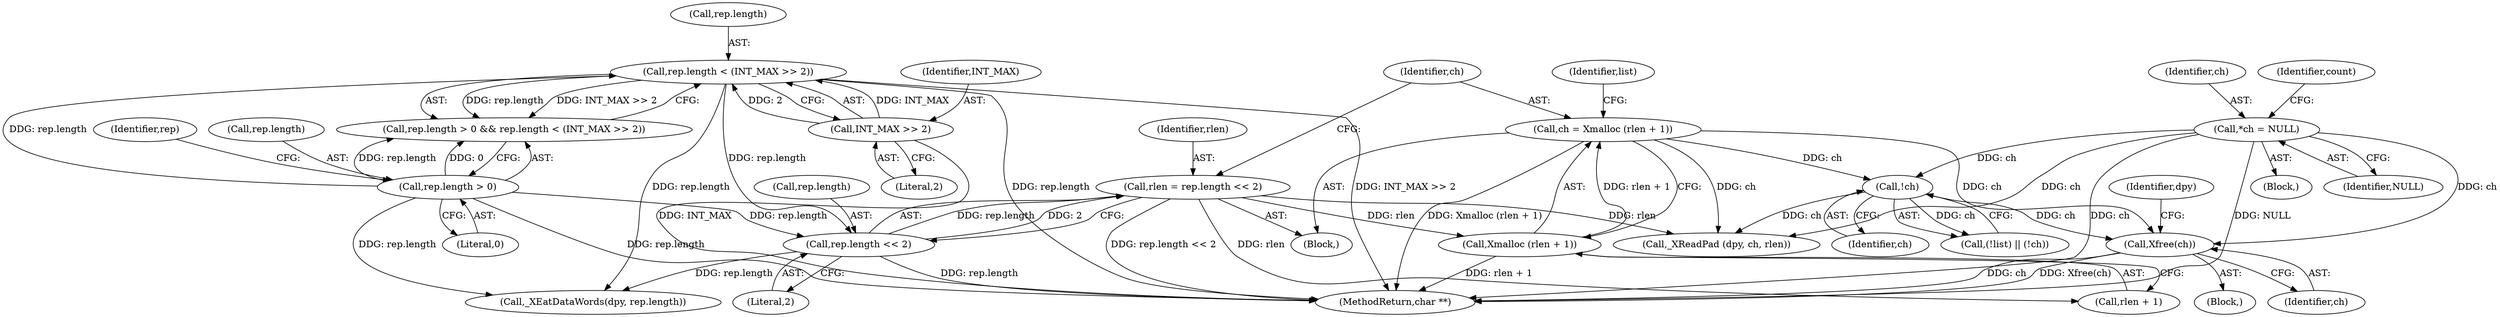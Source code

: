 digraph "0_libx11_dbf72805fd9d7b1846fe9a11b46f3994bfc27fea_0@API" {
"1000205" [label="(Call,Xfree(ch))"];
"1000116" [label="(Call,*ch = NULL)"];
"1000200" [label="(Call,!ch)"];
"1000190" [label="(Call,ch = Xmalloc (rlen + 1))"];
"1000192" [label="(Call,Xmalloc (rlen + 1))"];
"1000183" [label="(Call,rlen = rep.length << 2)"];
"1000185" [label="(Call,rep.length << 2)"];
"1000175" [label="(Call,rep.length < (INT_MAX >> 2))"];
"1000170" [label="(Call,rep.length > 0)"];
"1000179" [label="(Call,INT_MAX >> 2)"];
"1000109" [label="(Block,)"];
"1000171" [label="(Call,rep.length)"];
"1000176" [label="(Call,rep.length)"];
"1000201" [label="(Identifier,ch)"];
"1000193" [label="(Call,rlen + 1)"];
"1000202" [label="(Block,)"];
"1000219" [label="(Call,_XReadPad (dpy, ch, rlen))"];
"1000184" [label="(Identifier,rlen)"];
"1000208" [label="(Identifier,dpy)"];
"1000197" [label="(Call,(!list) || (!ch))"];
"1000122" [label="(Identifier,count)"];
"1000180" [label="(Identifier,INT_MAX)"];
"1000189" [label="(Literal,2)"];
"1000118" [label="(Identifier,NULL)"];
"1000192" [label="(Call,Xmalloc (rlen + 1))"];
"1000175" [label="(Call,rep.length < (INT_MAX >> 2))"];
"1000177" [label="(Identifier,rep)"];
"1000292" [label="(MethodReturn,char **)"];
"1000182" [label="(Block,)"];
"1000170" [label="(Call,rep.length > 0)"];
"1000186" [label="(Call,rep.length)"];
"1000190" [label="(Call,ch = Xmalloc (rlen + 1))"];
"1000191" [label="(Identifier,ch)"];
"1000200" [label="(Call,!ch)"];
"1000116" [label="(Call,*ch = NULL)"];
"1000183" [label="(Call,rlen = rep.length << 2)"];
"1000199" [label="(Identifier,list)"];
"1000179" [label="(Call,INT_MAX >> 2)"];
"1000206" [label="(Identifier,ch)"];
"1000169" [label="(Call,rep.length > 0 && rep.length < (INT_MAX >> 2))"];
"1000205" [label="(Call,Xfree(ch))"];
"1000117" [label="(Identifier,ch)"];
"1000181" [label="(Literal,2)"];
"1000207" [label="(Call,_XEatDataWords(dpy, rep.length))"];
"1000185" [label="(Call,rep.length << 2)"];
"1000174" [label="(Literal,0)"];
"1000205" -> "1000202"  [label="AST: "];
"1000205" -> "1000206"  [label="CFG: "];
"1000206" -> "1000205"  [label="AST: "];
"1000208" -> "1000205"  [label="CFG: "];
"1000205" -> "1000292"  [label="DDG: ch"];
"1000205" -> "1000292"  [label="DDG: Xfree(ch)"];
"1000116" -> "1000205"  [label="DDG: ch"];
"1000200" -> "1000205"  [label="DDG: ch"];
"1000190" -> "1000205"  [label="DDG: ch"];
"1000116" -> "1000109"  [label="AST: "];
"1000116" -> "1000118"  [label="CFG: "];
"1000117" -> "1000116"  [label="AST: "];
"1000118" -> "1000116"  [label="AST: "];
"1000122" -> "1000116"  [label="CFG: "];
"1000116" -> "1000292"  [label="DDG: ch"];
"1000116" -> "1000292"  [label="DDG: NULL"];
"1000116" -> "1000200"  [label="DDG: ch"];
"1000116" -> "1000219"  [label="DDG: ch"];
"1000200" -> "1000197"  [label="AST: "];
"1000200" -> "1000201"  [label="CFG: "];
"1000201" -> "1000200"  [label="AST: "];
"1000197" -> "1000200"  [label="CFG: "];
"1000200" -> "1000197"  [label="DDG: ch"];
"1000190" -> "1000200"  [label="DDG: ch"];
"1000200" -> "1000219"  [label="DDG: ch"];
"1000190" -> "1000182"  [label="AST: "];
"1000190" -> "1000192"  [label="CFG: "];
"1000191" -> "1000190"  [label="AST: "];
"1000192" -> "1000190"  [label="AST: "];
"1000199" -> "1000190"  [label="CFG: "];
"1000190" -> "1000292"  [label="DDG: Xmalloc (rlen + 1)"];
"1000192" -> "1000190"  [label="DDG: rlen + 1"];
"1000190" -> "1000219"  [label="DDG: ch"];
"1000192" -> "1000193"  [label="CFG: "];
"1000193" -> "1000192"  [label="AST: "];
"1000192" -> "1000292"  [label="DDG: rlen + 1"];
"1000183" -> "1000192"  [label="DDG: rlen"];
"1000183" -> "1000182"  [label="AST: "];
"1000183" -> "1000185"  [label="CFG: "];
"1000184" -> "1000183"  [label="AST: "];
"1000185" -> "1000183"  [label="AST: "];
"1000191" -> "1000183"  [label="CFG: "];
"1000183" -> "1000292"  [label="DDG: rep.length << 2"];
"1000185" -> "1000183"  [label="DDG: rep.length"];
"1000185" -> "1000183"  [label="DDG: 2"];
"1000183" -> "1000193"  [label="DDG: rlen"];
"1000183" -> "1000219"  [label="DDG: rlen"];
"1000185" -> "1000189"  [label="CFG: "];
"1000186" -> "1000185"  [label="AST: "];
"1000189" -> "1000185"  [label="AST: "];
"1000185" -> "1000292"  [label="DDG: rep.length"];
"1000175" -> "1000185"  [label="DDG: rep.length"];
"1000170" -> "1000185"  [label="DDG: rep.length"];
"1000185" -> "1000207"  [label="DDG: rep.length"];
"1000175" -> "1000169"  [label="AST: "];
"1000175" -> "1000179"  [label="CFG: "];
"1000176" -> "1000175"  [label="AST: "];
"1000179" -> "1000175"  [label="AST: "];
"1000169" -> "1000175"  [label="CFG: "];
"1000175" -> "1000292"  [label="DDG: INT_MAX >> 2"];
"1000175" -> "1000292"  [label="DDG: rep.length"];
"1000175" -> "1000169"  [label="DDG: rep.length"];
"1000175" -> "1000169"  [label="DDG: INT_MAX >> 2"];
"1000170" -> "1000175"  [label="DDG: rep.length"];
"1000179" -> "1000175"  [label="DDG: INT_MAX"];
"1000179" -> "1000175"  [label="DDG: 2"];
"1000175" -> "1000207"  [label="DDG: rep.length"];
"1000170" -> "1000169"  [label="AST: "];
"1000170" -> "1000174"  [label="CFG: "];
"1000171" -> "1000170"  [label="AST: "];
"1000174" -> "1000170"  [label="AST: "];
"1000177" -> "1000170"  [label="CFG: "];
"1000169" -> "1000170"  [label="CFG: "];
"1000170" -> "1000292"  [label="DDG: rep.length"];
"1000170" -> "1000169"  [label="DDG: rep.length"];
"1000170" -> "1000169"  [label="DDG: 0"];
"1000170" -> "1000207"  [label="DDG: rep.length"];
"1000179" -> "1000181"  [label="CFG: "];
"1000180" -> "1000179"  [label="AST: "];
"1000181" -> "1000179"  [label="AST: "];
"1000179" -> "1000292"  [label="DDG: INT_MAX"];
}
